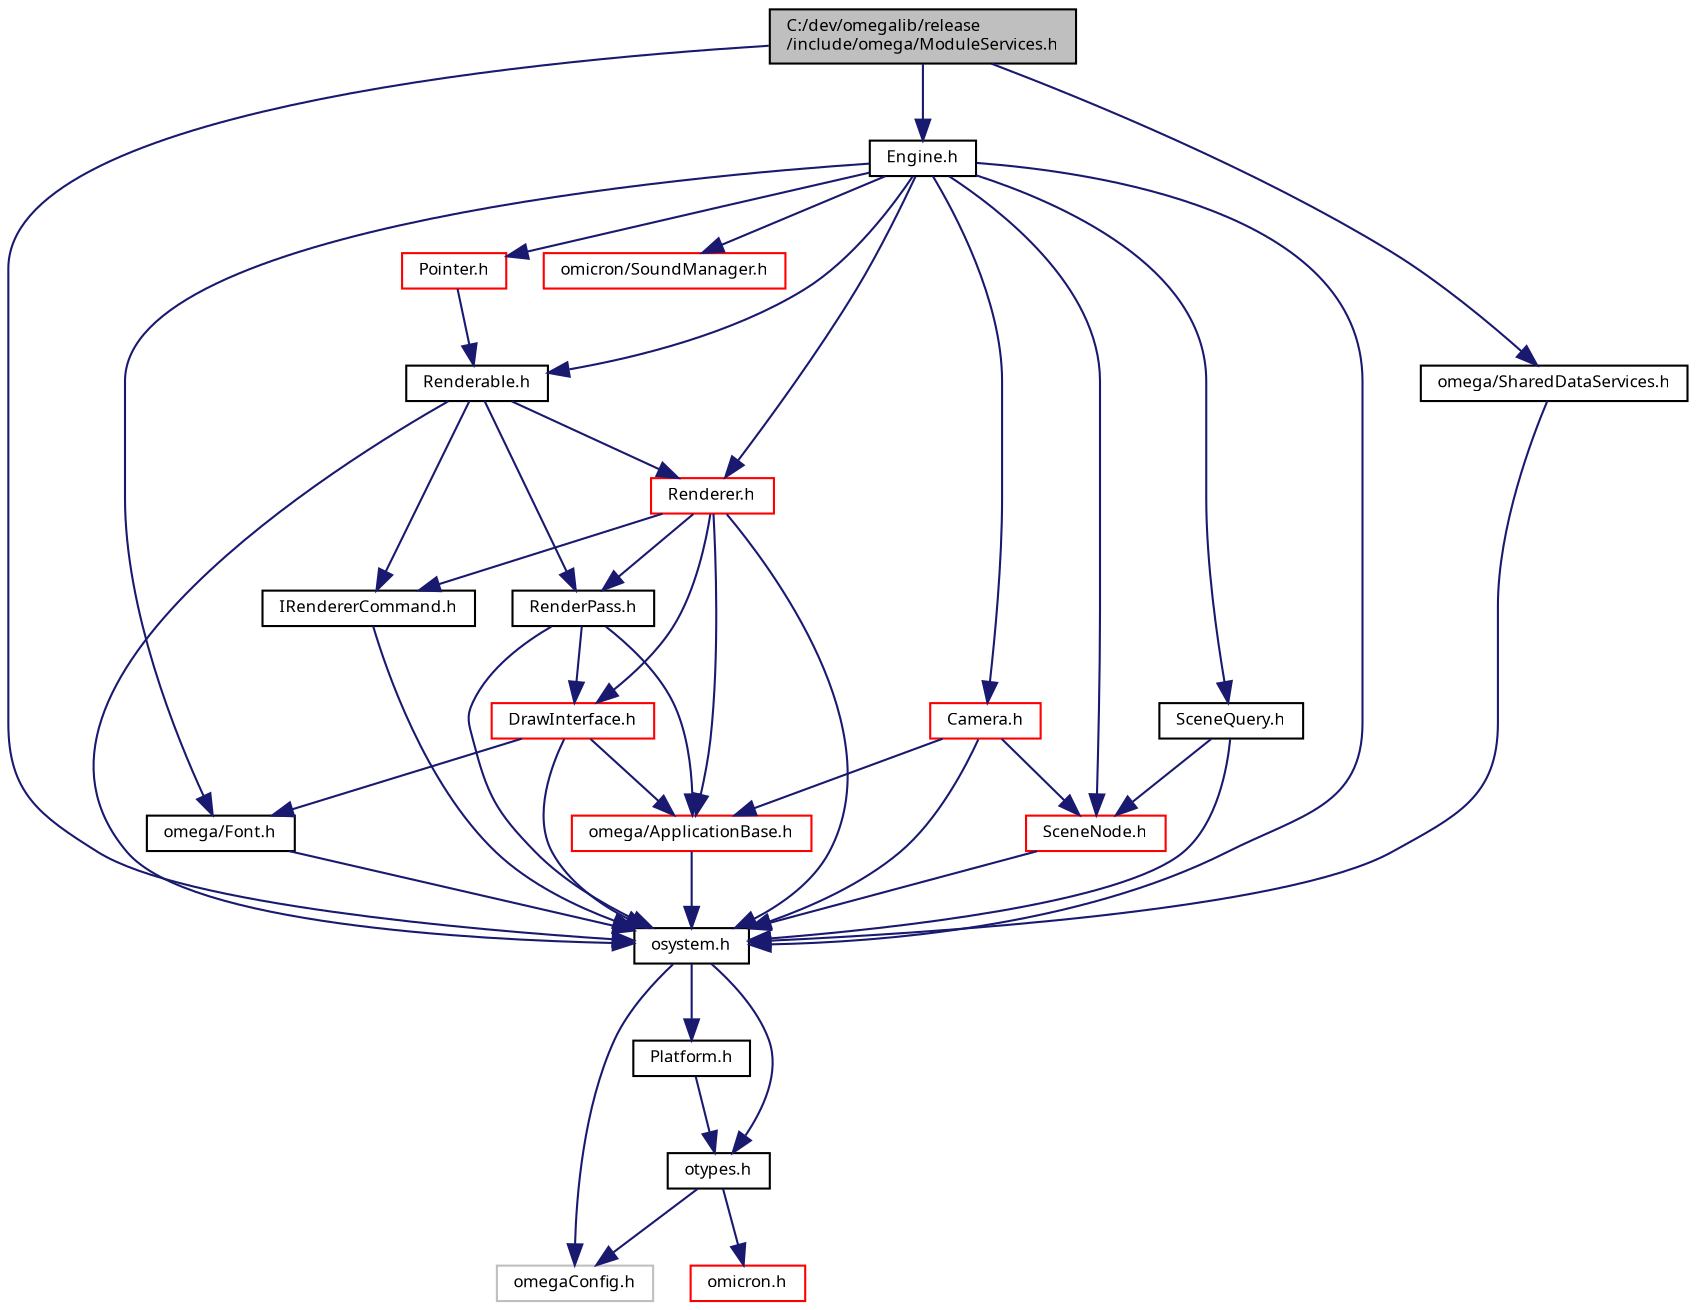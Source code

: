digraph "C:/dev/omegalib/release/include/omega/ModuleServices.h"
{
  bgcolor="transparent";
  edge [fontname="FreeSans.ttf",fontsize="8",labelfontname="FreeSans.ttf",labelfontsize="8"];
  node [fontname="FreeSans.ttf",fontsize="8",shape=record];
  Node1 [label="C:/dev/omegalib/release\l/include/omega/ModuleServices.h",height=0.2,width=0.4,color="black", fillcolor="grey75", style="filled", fontcolor="black"];
  Node1 -> Node2 [color="midnightblue",fontsize="8",style="solid",fontname="FreeSans.ttf"];
  Node2 [label="osystem.h",height=0.2,width=0.4,color="black",URL="$include_2omega_2osystem_8h.html"];
  Node2 -> Node3 [color="midnightblue",fontsize="8",style="solid",fontname="FreeSans.ttf"];
  Node3 [label="omegaConfig.h",height=0.2,width=0.4,color="grey75"];
  Node2 -> Node4 [color="midnightblue",fontsize="8",style="solid",fontname="FreeSans.ttf"];
  Node4 [label="otypes.h",height=0.2,width=0.4,color="black",URL="$include_2omega_2otypes_8h.html"];
  Node4 -> Node3 [color="midnightblue",fontsize="8",style="solid",fontname="FreeSans.ttf"];
  Node4 -> Node5 [color="midnightblue",fontsize="8",style="solid",fontname="FreeSans.ttf"];
  Node5 [label="omicron.h",height=0.2,width=0.4,color="red",URL="$omicron_8h.html"];
  Node2 -> Node6 [color="midnightblue",fontsize="8",style="solid",fontname="FreeSans.ttf"];
  Node6 [label="Platform.h",height=0.2,width=0.4,color="black",URL="$_platform_8h.html"];
  Node6 -> Node4 [color="midnightblue",fontsize="8",style="solid",fontname="FreeSans.ttf"];
  Node1 -> Node7 [color="midnightblue",fontsize="8",style="solid",fontname="FreeSans.ttf"];
  Node7 [label="Engine.h",height=0.2,width=0.4,color="black",URL="$_engine_8h.html"];
  Node7 -> Node2 [color="midnightblue",fontsize="8",style="solid",fontname="FreeSans.ttf"];
  Node7 -> Node8 [color="midnightblue",fontsize="8",style="solid",fontname="FreeSans.ttf"];
  Node8 [label="Renderer.h",height=0.2,width=0.4,color="red",URL="$_renderer_8h.html"];
  Node8 -> Node2 [color="midnightblue",fontsize="8",style="solid",fontname="FreeSans.ttf"];
  Node8 -> Node9 [color="midnightblue",fontsize="8",style="solid",fontname="FreeSans.ttf"];
  Node9 [label="IRendererCommand.h",height=0.2,width=0.4,color="black",URL="$_i_renderer_command_8h.html"];
  Node9 -> Node2 [color="midnightblue",fontsize="8",style="solid",fontname="FreeSans.ttf"];
  Node8 -> Node10 [color="midnightblue",fontsize="8",style="solid",fontname="FreeSans.ttf"];
  Node10 [label="DrawInterface.h",height=0.2,width=0.4,color="red",URL="$_draw_interface_8h.html"];
  Node10 -> Node2 [color="midnightblue",fontsize="8",style="solid",fontname="FreeSans.ttf"];
  Node10 -> Node11 [color="midnightblue",fontsize="8",style="solid",fontname="FreeSans.ttf"];
  Node11 [label="omega/Font.h",height=0.2,width=0.4,color="black",URL="$_font_8h.html"];
  Node11 -> Node2 [color="midnightblue",fontsize="8",style="solid",fontname="FreeSans.ttf"];
  Node10 -> Node12 [color="midnightblue",fontsize="8",style="solid",fontname="FreeSans.ttf"];
  Node12 [label="omega/ApplicationBase.h",height=0.2,width=0.4,color="red",URL="$_application_base_8h.html"];
  Node12 -> Node2 [color="midnightblue",fontsize="8",style="solid",fontname="FreeSans.ttf"];
  Node8 -> Node13 [color="midnightblue",fontsize="8",style="solid",fontname="FreeSans.ttf"];
  Node13 [label="RenderPass.h",height=0.2,width=0.4,color="black",URL="$_render_pass_8h.html"];
  Node13 -> Node2 [color="midnightblue",fontsize="8",style="solid",fontname="FreeSans.ttf"];
  Node13 -> Node12 [color="midnightblue",fontsize="8",style="solid",fontname="FreeSans.ttf"];
  Node13 -> Node10 [color="midnightblue",fontsize="8",style="solid",fontname="FreeSans.ttf"];
  Node8 -> Node12 [color="midnightblue",fontsize="8",style="solid",fontname="FreeSans.ttf"];
  Node7 -> Node14 [color="midnightblue",fontsize="8",style="solid",fontname="FreeSans.ttf"];
  Node14 [label="SceneNode.h",height=0.2,width=0.4,color="red",URL="$_scene_node_8h.html"];
  Node14 -> Node2 [color="midnightblue",fontsize="8",style="solid",fontname="FreeSans.ttf"];
  Node7 -> Node15 [color="midnightblue",fontsize="8",style="solid",fontname="FreeSans.ttf"];
  Node15 [label="Pointer.h",height=0.2,width=0.4,color="red",URL="$_pointer_8h.html"];
  Node15 -> Node16 [color="midnightblue",fontsize="8",style="solid",fontname="FreeSans.ttf"];
  Node16 [label="Renderable.h",height=0.2,width=0.4,color="black",URL="$_renderable_8h.html"];
  Node16 -> Node2 [color="midnightblue",fontsize="8",style="solid",fontname="FreeSans.ttf"];
  Node16 -> Node13 [color="midnightblue",fontsize="8",style="solid",fontname="FreeSans.ttf"];
  Node16 -> Node9 [color="midnightblue",fontsize="8",style="solid",fontname="FreeSans.ttf"];
  Node16 -> Node8 [color="midnightblue",fontsize="8",style="solid",fontname="FreeSans.ttf"];
  Node7 -> Node16 [color="midnightblue",fontsize="8",style="solid",fontname="FreeSans.ttf"];
  Node7 -> Node17 [color="midnightblue",fontsize="8",style="solid",fontname="FreeSans.ttf"];
  Node17 [label="SceneQuery.h",height=0.2,width=0.4,color="black",URL="$_scene_query_8h.html"];
  Node17 -> Node2 [color="midnightblue",fontsize="8",style="solid",fontname="FreeSans.ttf"];
  Node17 -> Node14 [color="midnightblue",fontsize="8",style="solid",fontname="FreeSans.ttf"];
  Node7 -> Node18 [color="midnightblue",fontsize="8",style="solid",fontname="FreeSans.ttf"];
  Node18 [label="Camera.h",height=0.2,width=0.4,color="red",URL="$_camera_8h.html"];
  Node18 -> Node2 [color="midnightblue",fontsize="8",style="solid",fontname="FreeSans.ttf"];
  Node18 -> Node12 [color="midnightblue",fontsize="8",style="solid",fontname="FreeSans.ttf"];
  Node18 -> Node14 [color="midnightblue",fontsize="8",style="solid",fontname="FreeSans.ttf"];
  Node7 -> Node11 [color="midnightblue",fontsize="8",style="solid",fontname="FreeSans.ttf"];
  Node7 -> Node19 [color="midnightblue",fontsize="8",style="solid",fontname="FreeSans.ttf"];
  Node19 [label="omicron/SoundManager.h",height=0.2,width=0.4,color="red",URL="$_sound_manager_8h.html"];
  Node1 -> Node20 [color="midnightblue",fontsize="8",style="solid",fontname="FreeSans.ttf"];
  Node20 [label="omega/SharedDataServices.h",height=0.2,width=0.4,color="black",URL="$_shared_data_services_8h.html"];
  Node20 -> Node2 [color="midnightblue",fontsize="8",style="solid",fontname="FreeSans.ttf"];
}

